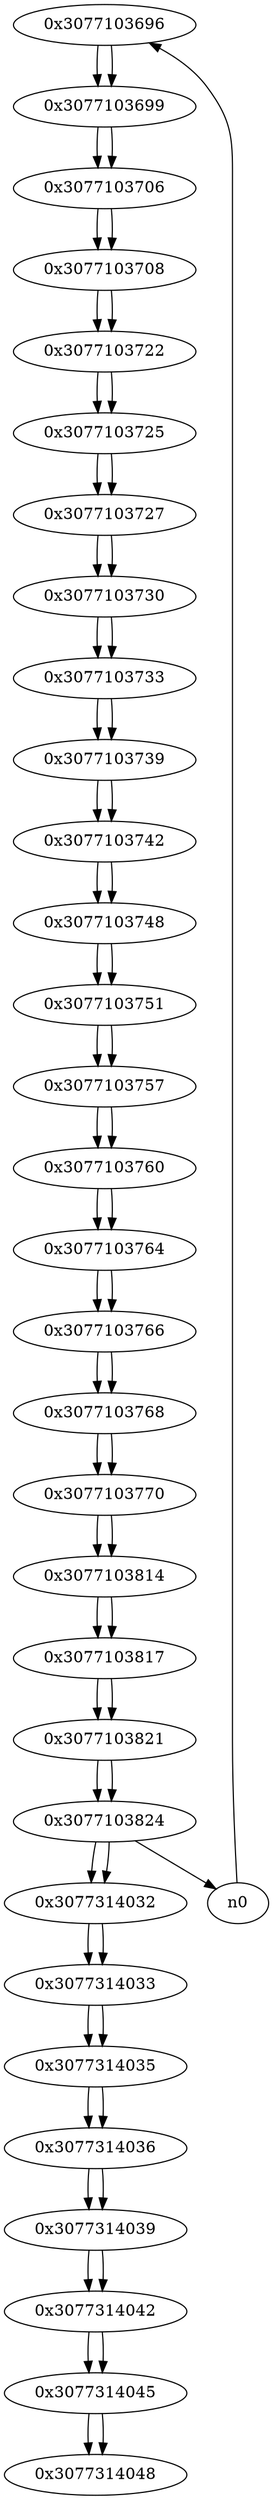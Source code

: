 digraph G{
/* nodes */
  n1 [label="0x3077103696"]
  n2 [label="0x3077103699"]
  n3 [label="0x3077103706"]
  n4 [label="0x3077103708"]
  n5 [label="0x3077103722"]
  n6 [label="0x3077103725"]
  n7 [label="0x3077103727"]
  n8 [label="0x3077103730"]
  n9 [label="0x3077103733"]
  n10 [label="0x3077103739"]
  n11 [label="0x3077103742"]
  n12 [label="0x3077103748"]
  n13 [label="0x3077103751"]
  n14 [label="0x3077103757"]
  n15 [label="0x3077103760"]
  n16 [label="0x3077103764"]
  n17 [label="0x3077103766"]
  n18 [label="0x3077103768"]
  n19 [label="0x3077103770"]
  n20 [label="0x3077103814"]
  n21 [label="0x3077103817"]
  n22 [label="0x3077103821"]
  n23 [label="0x3077103824"]
  n24 [label="0x3077314032"]
  n25 [label="0x3077314033"]
  n26 [label="0x3077314035"]
  n27 [label="0x3077314036"]
  n28 [label="0x3077314039"]
  n29 [label="0x3077314042"]
  n30 [label="0x3077314045"]
  n31 [label="0x3077314048"]
/* edges */
n1 -> n2;
n0 -> n1;
n2 -> n3;
n1 -> n2;
n3 -> n4;
n2 -> n3;
n4 -> n5;
n3 -> n4;
n5 -> n6;
n4 -> n5;
n6 -> n7;
n5 -> n6;
n7 -> n8;
n6 -> n7;
n8 -> n9;
n7 -> n8;
n9 -> n10;
n8 -> n9;
n10 -> n11;
n9 -> n10;
n11 -> n12;
n10 -> n11;
n12 -> n13;
n11 -> n12;
n13 -> n14;
n12 -> n13;
n14 -> n15;
n13 -> n14;
n15 -> n16;
n14 -> n15;
n16 -> n17;
n15 -> n16;
n17 -> n18;
n16 -> n17;
n18 -> n19;
n17 -> n18;
n19 -> n20;
n18 -> n19;
n20 -> n21;
n19 -> n20;
n21 -> n22;
n20 -> n21;
n22 -> n23;
n21 -> n22;
n23 -> n0;
n23 -> n24;
n22 -> n23;
n24 -> n25;
n23 -> n24;
n25 -> n26;
n24 -> n25;
n26 -> n27;
n25 -> n26;
n27 -> n28;
n26 -> n27;
n28 -> n29;
n27 -> n28;
n29 -> n30;
n28 -> n29;
n30 -> n31;
n29 -> n30;
n30 -> n31;
}

